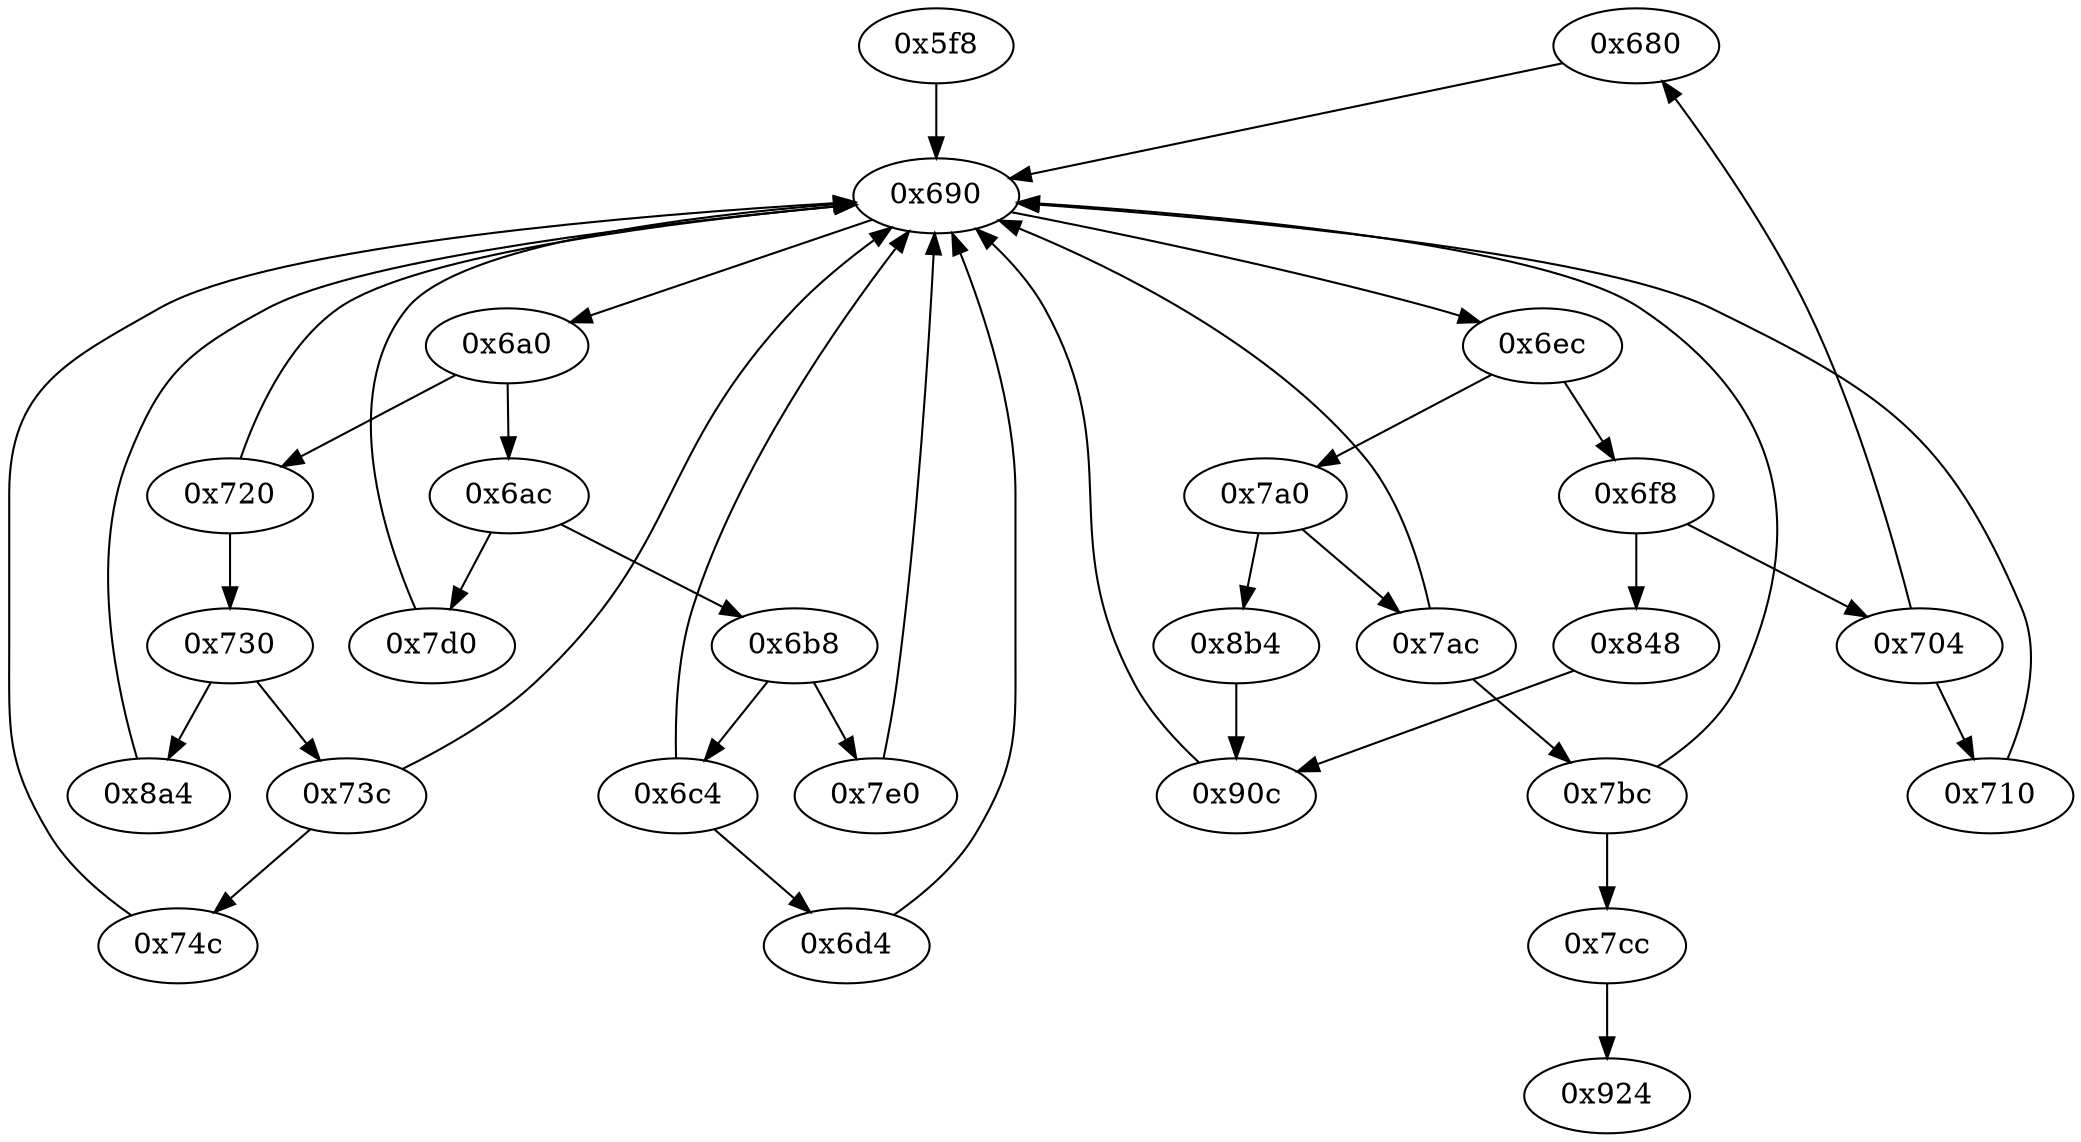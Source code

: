 strict digraph "" {
	"0x680"	 [opcode="[u'ldr', u'cmp', u'mov', u'ldr']"];
	"0x690"	 [opcode="[u'mov', u'ldr', u'cmp', u'b']"];
	"0x680" -> "0x690";
	"0x7bc"	 [opcode="[u'ldr', u'cmp', u'mov', u'b']"];
	"0x7bc" -> "0x690";
	"0x7cc"	 [opcode="[u'b']"];
	"0x7bc" -> "0x7cc";
	"0x74c"	 [opcode="[u'ldr', u'ldr', u'sub', u'mul', u'mvn', u'ldr', u'orr', u'mov', u'cmn', u'mov', u'ldr', u'cmp', u'mov', u'mov', u'mov', u'cmn', \
u'mov', u'mov', u'teq', u'mov', u'b']"];
	"0x74c" -> "0x690";
	"0x7a0"	 [opcode="[u'ldr', u'cmp', u'b']"];
	"0x8b4"	 [opcode="[u'ldr', u'bl', u'ldr', u'mov', u'ldr', u'ldr', u'ldr', u'ldr', u'cmp', u'mov', u'add', u'sub', u'sub', u'mul', u'mvn', u'mov', \
u'orr', u'ldr', u'cmn', u'mov', u'teq', u'mov']"];
	"0x7a0" -> "0x8b4";
	"0x7ac"	 [opcode="[u'ldr', u'cmp', u'mov', u'b']"];
	"0x7a0" -> "0x7ac";
	"0x6a0"	 [opcode="[u'ldr', u'cmp', u'b']"];
	"0x6ac"	 [opcode="[u'ldr', u'cmp', u'b']"];
	"0x6a0" -> "0x6ac";
	"0x720"	 [opcode="[u'ldr', u'cmp', u'mov', u'b']"];
	"0x6a0" -> "0x720";
	"0x90c"	 [opcode="[u'mov', u'cmn', u'mov', u'cmp', u'mov', u'b']"];
	"0x8b4" -> "0x90c";
	"0x710"	 [opcode="[u'ldr', u'bl', u'mov', u'b']"];
	"0x710" -> "0x690";
	"0x924"	 [opcode="[u'mov', u'sub', u'pop']"];
	"0x6c4"	 [opcode="[u'ldr', u'cmp', u'mov', u'b']"];
	"0x6c4" -> "0x690";
	"0x6d4"	 [opcode="[u'ldrb', u'ldr', u'ldr', u'cmp', u'mov', u'b']"];
	"0x6c4" -> "0x6d4";
	"0x7e0"	 [opcode="[u'ldr', u'ldr', u'ldr', u'ldr', u'ldr', u'mov', u'add', u'cmp', u'sub', u'mov', u'sub', u'mul', u'mov', u'mvn', u'orr', u'cmn', \
u'mov', u'teq', u'mov', u'mov', u'cmn', u'mov', u'mov', u'cmp', u'mov', u'b']"];
	"0x7e0" -> "0x690";
	"0x730"	 [opcode="[u'ldr', u'cmp', u'b']"];
	"0x8a4"	 [opcode="[u'ldr', u'bl', u'mov', u'b']"];
	"0x730" -> "0x8a4";
	"0x73c"	 [opcode="[u'ldr', u'cmp', u'mov', u'b']"];
	"0x730" -> "0x73c";
	"0x7ac" -> "0x7bc";
	"0x7ac" -> "0x690";
	"0x6b8"	 [opcode="[u'ldr', u'cmp', u'b']"];
	"0x6ac" -> "0x6b8";
	"0x7d0"	 [opcode="[u'ldr', u'bl', u'mov', u'b']"];
	"0x6ac" -> "0x7d0";
	"0x690" -> "0x6a0";
	"0x6ec"	 [opcode="[u'ldr', u'cmp', u'b']"];
	"0x690" -> "0x6ec";
	"0x6ec" -> "0x7a0";
	"0x6f8"	 [opcode="[u'ldr', u'cmp', u'b']"];
	"0x6ec" -> "0x6f8";
	"0x7cc" -> "0x924";
	"0x8a4" -> "0x690";
	"0x704"	 [opcode="[u'ldr', u'cmp', u'b']"];
	"0x6f8" -> "0x704";
	"0x848"	 [opcode="[u'ldr', u'bl', u'ldr', u'mov', u'ldr', u'ldr', u'ldr', u'ldr', u'cmp', u'mov', u'add', u'sub', u'sub', u'mul', u'mvn', u'mov', \
u'orr', u'ldr', u'cmn', u'mov', u'teq', u'mov', u'b']"];
	"0x6f8" -> "0x848";
	"0x6d4" -> "0x690";
	"0x6b8" -> "0x6c4";
	"0x6b8" -> "0x7e0";
	"0x704" -> "0x680";
	"0x704" -> "0x710";
	"0x720" -> "0x730";
	"0x720" -> "0x690";
	"0x7d0" -> "0x690";
	"0x848" -> "0x90c";
	"0x73c" -> "0x74c";
	"0x73c" -> "0x690";
	"0x5f8"	 [opcode="[u'push', u'add', u'sub', u'ldr', u'cmp', u'mvn', u'ldrb', u'strb', u'ldr', u'ldr', u'mov', u'ldr', u'str', u'ldr', u'ldr', u'ldr', \
u'ldr', u'ldr', u'ldr', u'add', u'str', u'ldr', u'add', u'str', u'ldr', u'add', u'str', u'ldr', u'add', u'str', u'ldr', u'add', \
u'str', u'b']"];
	"0x5f8" -> "0x690";
	"0x90c" -> "0x690";
}
